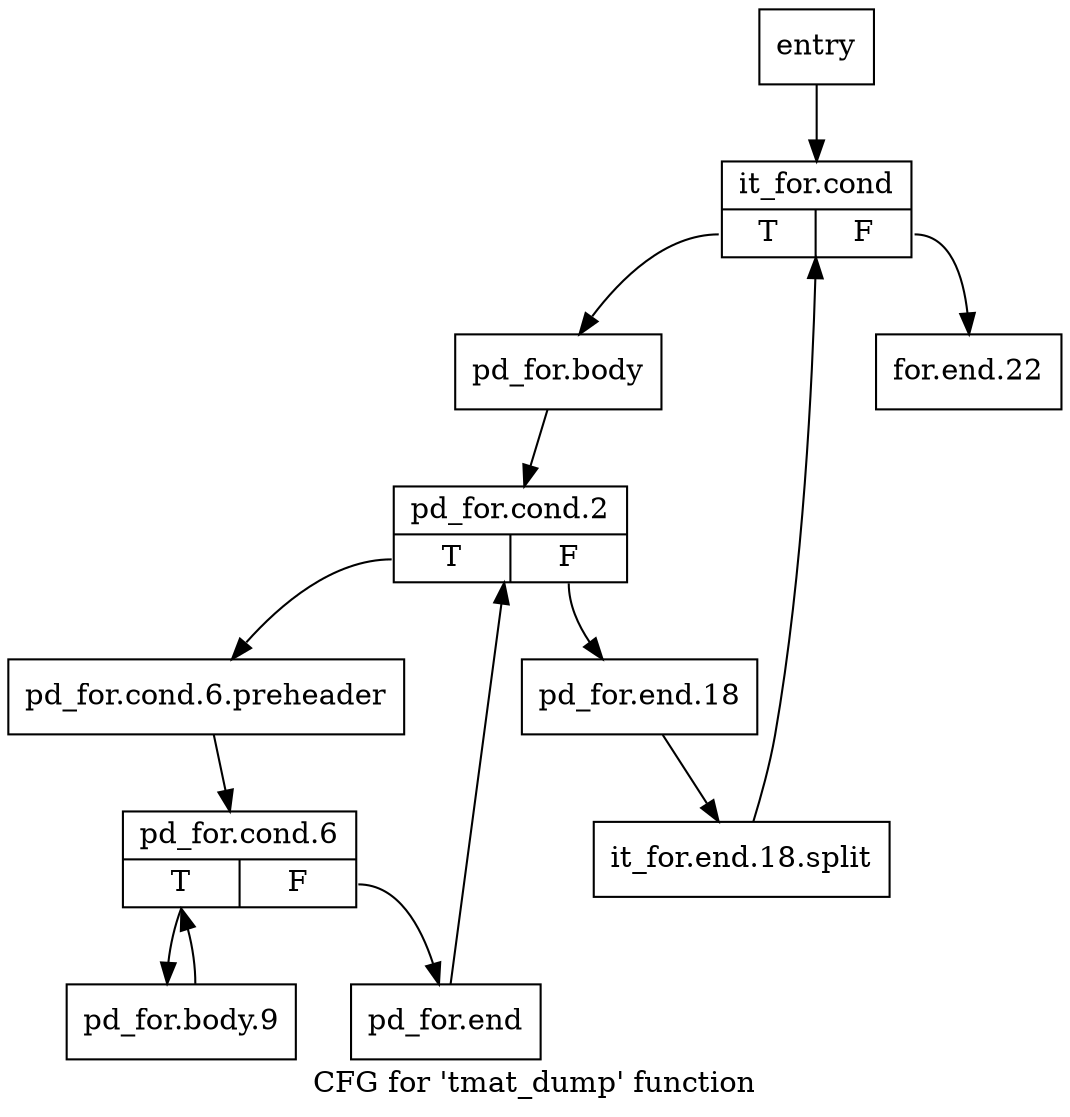 digraph "CFG for 'tmat_dump' function" {
	label="CFG for 'tmat_dump' function";

	Node0x1089250 [shape=record,label="{entry}"];
	Node0x1089250 -> Node0x10892a0;
	Node0x10892a0 [shape=record,label="{it_for.cond|{<s0>T|<s1>F}}"];
	Node0x10892a0:s0 -> Node0x10892f0;
	Node0x10892a0:s1 -> Node0x1089df0;
	Node0x10892f0 [shape=record,label="{pd_for.body}"];
	Node0x10892f0 -> Node0x1089340;
	Node0x1089340 [shape=record,label="{pd_for.cond.2|{<s0>T|<s1>F}}"];
	Node0x1089340:s0 -> Node0x1089390;
	Node0x1089340:s1 -> Node0x1089da0;
	Node0x1089390 [shape=record,label="{pd_for.cond.6.preheader}"];
	Node0x1089390 -> Node0x1089cb0;
	Node0x1089cb0 [shape=record,label="{pd_for.cond.6|{<s0>T|<s1>F}}"];
	Node0x1089cb0:s0 -> Node0x1089d00;
	Node0x1089cb0:s1 -> Node0x1089d50;
	Node0x1089d00 [shape=record,label="{pd_for.body.9}"];
	Node0x1089d00 -> Node0x1089cb0;
	Node0x1089d50 [shape=record,label="{pd_for.end}"];
	Node0x1089d50 -> Node0x1089340;
	Node0x1089da0 [shape=record,label="{pd_for.end.18}"];
	Node0x1089da0 -> Node0x1579fb0;
	Node0x1579fb0 [shape=record,label="{it_for.end.18.split}"];
	Node0x1579fb0 -> Node0x10892a0;
	Node0x1089df0 [shape=record,label="{for.end.22}"];
}
